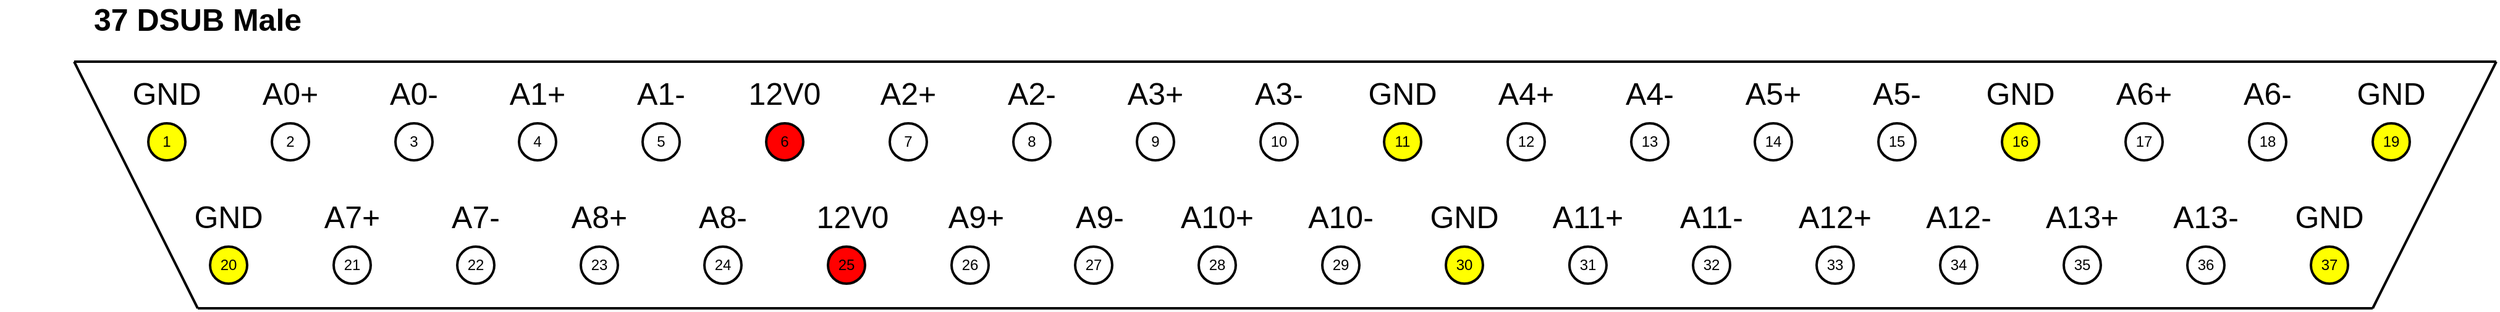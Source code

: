 <mxfile version="24.6.1" type="device">
  <diagram name="페이지-1" id="QfeLOIcIpbCTp8vrxc47">
    <mxGraphModel dx="2035" dy="1385" grid="1" gridSize="10" guides="1" tooltips="1" connect="1" arrows="1" fold="1" page="1" pageScale="1" pageWidth="1654" pageHeight="1169" math="0" shadow="0">
      <root>
        <mxCell id="0" />
        <mxCell id="1" parent="0" />
        <mxCell id="PtanhiVUjZCCaY57AvYd-1" value="1" style="ellipse;whiteSpace=wrap;html=1;aspect=fixed;strokeWidth=2;fillColor=#FFFF00;" vertex="1" parent="1">
          <mxGeometry x="500" y="250" width="30" height="30" as="geometry" />
        </mxCell>
        <mxCell id="PtanhiVUjZCCaY57AvYd-2" value="2" style="ellipse;whiteSpace=wrap;html=1;aspect=fixed;strokeWidth=2;" vertex="1" parent="1">
          <mxGeometry x="600" y="250" width="30" height="30" as="geometry" />
        </mxCell>
        <mxCell id="PtanhiVUjZCCaY57AvYd-3" value="20" style="ellipse;whiteSpace=wrap;html=1;aspect=fixed;strokeWidth=2;fillColor=#FFFF00;" vertex="1" parent="1">
          <mxGeometry x="550" y="350" width="30" height="30" as="geometry" />
        </mxCell>
        <mxCell id="PtanhiVUjZCCaY57AvYd-4" value="21" style="ellipse;whiteSpace=wrap;html=1;aspect=fixed;strokeWidth=2;" vertex="1" parent="1">
          <mxGeometry x="650" y="350" width="30" height="30" as="geometry" />
        </mxCell>
        <mxCell id="PtanhiVUjZCCaY57AvYd-6" value="3" style="ellipse;whiteSpace=wrap;html=1;aspect=fixed;strokeWidth=2;" vertex="1" parent="1">
          <mxGeometry x="700" y="250" width="30" height="30" as="geometry" />
        </mxCell>
        <mxCell id="PtanhiVUjZCCaY57AvYd-7" value="4" style="ellipse;whiteSpace=wrap;html=1;aspect=fixed;strokeWidth=2;" vertex="1" parent="1">
          <mxGeometry x="800" y="250" width="30" height="30" as="geometry" />
        </mxCell>
        <mxCell id="PtanhiVUjZCCaY57AvYd-8" value="22" style="ellipse;whiteSpace=wrap;html=1;aspect=fixed;strokeWidth=2;" vertex="1" parent="1">
          <mxGeometry x="750" y="350" width="30" height="30" as="geometry" />
        </mxCell>
        <mxCell id="PtanhiVUjZCCaY57AvYd-9" value="23" style="ellipse;whiteSpace=wrap;html=1;aspect=fixed;strokeWidth=2;" vertex="1" parent="1">
          <mxGeometry x="850" y="350" width="30" height="30" as="geometry" />
        </mxCell>
        <mxCell id="PtanhiVUjZCCaY57AvYd-10" value="5" style="ellipse;whiteSpace=wrap;html=1;aspect=fixed;strokeWidth=2;" vertex="1" parent="1">
          <mxGeometry x="900" y="250" width="30" height="30" as="geometry" />
        </mxCell>
        <mxCell id="PtanhiVUjZCCaY57AvYd-11" value="24" style="ellipse;whiteSpace=wrap;html=1;aspect=fixed;strokeWidth=2;" vertex="1" parent="1">
          <mxGeometry x="950" y="350" width="30" height="30" as="geometry" />
        </mxCell>
        <mxCell id="PtanhiVUjZCCaY57AvYd-12" value="6" style="ellipse;whiteSpace=wrap;html=1;aspect=fixed;strokeWidth=2;fillColor=#FF0000;" vertex="1" parent="1">
          <mxGeometry x="1000" y="250" width="30" height="30" as="geometry" />
        </mxCell>
        <mxCell id="PtanhiVUjZCCaY57AvYd-13" value="7" style="ellipse;whiteSpace=wrap;html=1;aspect=fixed;strokeWidth=2;" vertex="1" parent="1">
          <mxGeometry x="1100" y="250" width="30" height="30" as="geometry" />
        </mxCell>
        <mxCell id="PtanhiVUjZCCaY57AvYd-14" value="25" style="ellipse;whiteSpace=wrap;html=1;aspect=fixed;strokeWidth=2;fillColor=#FF0000;" vertex="1" parent="1">
          <mxGeometry x="1050" y="350" width="30" height="30" as="geometry" />
        </mxCell>
        <mxCell id="PtanhiVUjZCCaY57AvYd-15" value="26" style="ellipse;whiteSpace=wrap;html=1;aspect=fixed;strokeWidth=2;" vertex="1" parent="1">
          <mxGeometry x="1150" y="350" width="30" height="30" as="geometry" />
        </mxCell>
        <mxCell id="PtanhiVUjZCCaY57AvYd-16" value="27" style="ellipse;whiteSpace=wrap;html=1;aspect=fixed;strokeWidth=2;" vertex="1" parent="1">
          <mxGeometry x="1250" y="350" width="30" height="30" as="geometry" />
        </mxCell>
        <mxCell id="PtanhiVUjZCCaY57AvYd-17" value="9" style="ellipse;whiteSpace=wrap;html=1;aspect=fixed;strokeWidth=2;" vertex="1" parent="1">
          <mxGeometry x="1300" y="250" width="30" height="30" as="geometry" />
        </mxCell>
        <mxCell id="PtanhiVUjZCCaY57AvYd-18" value="10" style="ellipse;whiteSpace=wrap;html=1;aspect=fixed;strokeWidth=2;" vertex="1" parent="1">
          <mxGeometry x="1400" y="250" width="30" height="30" as="geometry" />
        </mxCell>
        <mxCell id="PtanhiVUjZCCaY57AvYd-19" value="28" style="ellipse;whiteSpace=wrap;html=1;aspect=fixed;strokeWidth=2;" vertex="1" parent="1">
          <mxGeometry x="1350" y="350" width="30" height="30" as="geometry" />
        </mxCell>
        <mxCell id="PtanhiVUjZCCaY57AvYd-20" value="29" style="ellipse;whiteSpace=wrap;html=1;aspect=fixed;strokeWidth=2;" vertex="1" parent="1">
          <mxGeometry x="1450" y="350" width="30" height="30" as="geometry" />
        </mxCell>
        <mxCell id="PtanhiVUjZCCaY57AvYd-21" value="11" style="ellipse;whiteSpace=wrap;html=1;aspect=fixed;strokeWidth=2;fillColor=#FFFF00;" vertex="1" parent="1">
          <mxGeometry x="1500" y="250" width="30" height="30" as="geometry" />
        </mxCell>
        <mxCell id="PtanhiVUjZCCaY57AvYd-22" value="30" style="ellipse;whiteSpace=wrap;html=1;aspect=fixed;strokeWidth=2;fillColor=#FFFF00;" vertex="1" parent="1">
          <mxGeometry x="1550" y="350" width="30" height="30" as="geometry" />
        </mxCell>
        <mxCell id="PtanhiVUjZCCaY57AvYd-23" value="12" style="ellipse;whiteSpace=wrap;html=1;aspect=fixed;strokeWidth=2;" vertex="1" parent="1">
          <mxGeometry x="1600" y="250" width="30" height="30" as="geometry" />
        </mxCell>
        <mxCell id="PtanhiVUjZCCaY57AvYd-24" value="13" style="ellipse;whiteSpace=wrap;html=1;aspect=fixed;strokeWidth=2;" vertex="1" parent="1">
          <mxGeometry x="1700" y="250" width="30" height="30" as="geometry" />
        </mxCell>
        <mxCell id="PtanhiVUjZCCaY57AvYd-25" value="31" style="ellipse;whiteSpace=wrap;html=1;aspect=fixed;strokeWidth=2;" vertex="1" parent="1">
          <mxGeometry x="1650" y="350" width="30" height="30" as="geometry" />
        </mxCell>
        <mxCell id="PtanhiVUjZCCaY57AvYd-26" value="32" style="ellipse;whiteSpace=wrap;html=1;aspect=fixed;strokeWidth=2;fillColor=#FFFFFF;" vertex="1" parent="1">
          <mxGeometry x="1750" y="350" width="30" height="30" as="geometry" />
        </mxCell>
        <mxCell id="PtanhiVUjZCCaY57AvYd-27" value="8" style="ellipse;whiteSpace=wrap;html=1;aspect=fixed;strokeWidth=2;" vertex="1" parent="1">
          <mxGeometry x="1200" y="250" width="30" height="30" as="geometry" />
        </mxCell>
        <mxCell id="PtanhiVUjZCCaY57AvYd-28" value="15" style="ellipse;whiteSpace=wrap;html=1;aspect=fixed;strokeWidth=2;" vertex="1" parent="1">
          <mxGeometry x="1900" y="250" width="30" height="30" as="geometry" />
        </mxCell>
        <mxCell id="PtanhiVUjZCCaY57AvYd-29" value="16" style="ellipse;whiteSpace=wrap;html=1;aspect=fixed;strokeWidth=2;fillColor=#FFFF00;" vertex="1" parent="1">
          <mxGeometry x="2000" y="250" width="30" height="30" as="geometry" />
        </mxCell>
        <mxCell id="PtanhiVUjZCCaY57AvYd-30" value="34" style="ellipse;whiteSpace=wrap;html=1;aspect=fixed;strokeWidth=2;" vertex="1" parent="1">
          <mxGeometry x="1950" y="350" width="30" height="30" as="geometry" />
        </mxCell>
        <mxCell id="PtanhiVUjZCCaY57AvYd-31" value="35" style="ellipse;whiteSpace=wrap;html=1;aspect=fixed;strokeWidth=2;" vertex="1" parent="1">
          <mxGeometry x="2050" y="350" width="30" height="30" as="geometry" />
        </mxCell>
        <mxCell id="PtanhiVUjZCCaY57AvYd-32" value="17" style="ellipse;whiteSpace=wrap;html=1;aspect=fixed;strokeWidth=2;" vertex="1" parent="1">
          <mxGeometry x="2100" y="250" width="30" height="30" as="geometry" />
        </mxCell>
        <mxCell id="PtanhiVUjZCCaY57AvYd-33" value="36" style="ellipse;whiteSpace=wrap;html=1;aspect=fixed;strokeWidth=2;" vertex="1" parent="1">
          <mxGeometry x="2150" y="350" width="30" height="30" as="geometry" />
        </mxCell>
        <mxCell id="PtanhiVUjZCCaY57AvYd-34" value="18" style="ellipse;whiteSpace=wrap;html=1;aspect=fixed;strokeWidth=2;" vertex="1" parent="1">
          <mxGeometry x="2200" y="250" width="30" height="30" as="geometry" />
        </mxCell>
        <mxCell id="PtanhiVUjZCCaY57AvYd-35" value="19" style="ellipse;whiteSpace=wrap;html=1;aspect=fixed;strokeWidth=2;fillColor=#FFFF00;" vertex="1" parent="1">
          <mxGeometry x="2300" y="250" width="30" height="30" as="geometry" />
        </mxCell>
        <mxCell id="PtanhiVUjZCCaY57AvYd-36" value="37" style="ellipse;whiteSpace=wrap;html=1;aspect=fixed;strokeWidth=2;fillColor=#FFFF00;" vertex="1" parent="1">
          <mxGeometry x="2250" y="350" width="30" height="30" as="geometry" />
        </mxCell>
        <mxCell id="PtanhiVUjZCCaY57AvYd-50" value="14" style="ellipse;whiteSpace=wrap;html=1;aspect=fixed;strokeWidth=2;" vertex="1" parent="1">
          <mxGeometry x="1800" y="250" width="30" height="30" as="geometry" />
        </mxCell>
        <mxCell id="PtanhiVUjZCCaY57AvYd-51" value="33" style="ellipse;whiteSpace=wrap;html=1;aspect=fixed;strokeWidth=2;" vertex="1" parent="1">
          <mxGeometry x="1850" y="350" width="30" height="30" as="geometry" />
        </mxCell>
        <mxCell id="PtanhiVUjZCCaY57AvYd-52" value="&lt;b&gt;&lt;font style=&quot;font-size: 25px;&quot;&gt;37 DSUB Male&lt;/font&gt;&lt;/b&gt;" style="text;html=1;align=center;verticalAlign=middle;whiteSpace=wrap;rounded=0;" vertex="1" parent="1">
          <mxGeometry x="380" y="150" width="320" height="30" as="geometry" />
        </mxCell>
        <mxCell id="PtanhiVUjZCCaY57AvYd-53" value="&lt;span&gt;&lt;font style=&quot;font-size: 25px;&quot;&gt;GND&lt;/font&gt;&lt;/span&gt;" style="text;html=1;align=center;verticalAlign=middle;whiteSpace=wrap;rounded=0;fontStyle=0" vertex="1" parent="1">
          <mxGeometry x="475" y="210" width="80" height="30" as="geometry" />
        </mxCell>
        <mxCell id="PtanhiVUjZCCaY57AvYd-54" value="&lt;span&gt;&lt;font style=&quot;font-size: 25px;&quot;&gt;GND&lt;/font&gt;&lt;/span&gt;" style="text;html=1;align=center;verticalAlign=middle;whiteSpace=wrap;rounded=0;fontStyle=0" vertex="1" parent="1">
          <mxGeometry x="525" y="310" width="80" height="30" as="geometry" />
        </mxCell>
        <mxCell id="PtanhiVUjZCCaY57AvYd-55" value="&lt;span&gt;&lt;font style=&quot;font-size: 25px;&quot;&gt;GND&lt;/font&gt;&lt;/span&gt;" style="text;html=1;align=center;verticalAlign=middle;whiteSpace=wrap;rounded=0;fontStyle=0" vertex="1" parent="1">
          <mxGeometry x="2275" y="210" width="80" height="30" as="geometry" />
        </mxCell>
        <mxCell id="PtanhiVUjZCCaY57AvYd-56" value="&lt;span&gt;&lt;font style=&quot;font-size: 25px;&quot;&gt;GND&lt;/font&gt;&lt;/span&gt;" style="text;html=1;align=center;verticalAlign=middle;whiteSpace=wrap;rounded=0;fontStyle=0" vertex="1" parent="1">
          <mxGeometry x="2225" y="310" width="80" height="30" as="geometry" />
        </mxCell>
        <mxCell id="PtanhiVUjZCCaY57AvYd-57" value="&lt;span&gt;&lt;font style=&quot;font-size: 25px;&quot;&gt;A0+&lt;/font&gt;&lt;/span&gt;" style="text;html=1;align=center;verticalAlign=middle;whiteSpace=wrap;rounded=0;fontStyle=0" vertex="1" parent="1">
          <mxGeometry x="575" y="210" width="80" height="30" as="geometry" />
        </mxCell>
        <mxCell id="PtanhiVUjZCCaY57AvYd-58" value="&lt;span&gt;&lt;font style=&quot;font-size: 25px;&quot;&gt;A0-&lt;/font&gt;&lt;/span&gt;" style="text;html=1;align=center;verticalAlign=middle;whiteSpace=wrap;rounded=0;fontStyle=0" vertex="1" parent="1">
          <mxGeometry x="675" y="210" width="80" height="30" as="geometry" />
        </mxCell>
        <mxCell id="PtanhiVUjZCCaY57AvYd-59" value="&lt;span style=&quot;font-size: 25px;&quot;&gt;A7-&lt;/span&gt;" style="text;html=1;align=center;verticalAlign=middle;whiteSpace=wrap;rounded=0;fontStyle=0" vertex="1" parent="1">
          <mxGeometry x="725" y="310" width="80" height="30" as="geometry" />
        </mxCell>
        <mxCell id="PtanhiVUjZCCaY57AvYd-60" value="&lt;span&gt;&lt;font style=&quot;font-size: 25px;&quot;&gt;A7+&lt;/font&gt;&lt;/span&gt;" style="text;html=1;align=center;verticalAlign=middle;whiteSpace=wrap;rounded=0;fontStyle=0" vertex="1" parent="1">
          <mxGeometry x="625" y="310" width="80" height="30" as="geometry" />
        </mxCell>
        <mxCell id="PtanhiVUjZCCaY57AvYd-61" value="&lt;span style=&quot;font-size: 25px;&quot;&gt;A1+&lt;/span&gt;" style="text;html=1;align=center;verticalAlign=middle;whiteSpace=wrap;rounded=0;fontStyle=0" vertex="1" parent="1">
          <mxGeometry x="775" y="210" width="80" height="30" as="geometry" />
        </mxCell>
        <mxCell id="PtanhiVUjZCCaY57AvYd-62" value="&lt;span&gt;&lt;font style=&quot;font-size: 25px;&quot;&gt;A8+&lt;/font&gt;&lt;/span&gt;" style="text;html=1;align=center;verticalAlign=middle;whiteSpace=wrap;rounded=0;fontStyle=0" vertex="1" parent="1">
          <mxGeometry x="825" y="310" width="80" height="30" as="geometry" />
        </mxCell>
        <mxCell id="PtanhiVUjZCCaY57AvYd-63" value="&lt;span&gt;&lt;font style=&quot;font-size: 25px;&quot;&gt;A1-&lt;/font&gt;&lt;/span&gt;" style="text;html=1;align=center;verticalAlign=middle;whiteSpace=wrap;rounded=0;fontStyle=0" vertex="1" parent="1">
          <mxGeometry x="875" y="210" width="80" height="30" as="geometry" />
        </mxCell>
        <mxCell id="PtanhiVUjZCCaY57AvYd-64" value="&lt;span style=&quot;font-size: 25px;&quot;&gt;12V0&lt;/span&gt;" style="text;html=1;align=center;verticalAlign=middle;whiteSpace=wrap;rounded=0;fontStyle=0" vertex="1" parent="1">
          <mxGeometry x="975" y="210" width="80" height="30" as="geometry" />
        </mxCell>
        <mxCell id="PtanhiVUjZCCaY57AvYd-65" value="&lt;span style=&quot;font-size: 25px;&quot;&gt;A2+&lt;/span&gt;" style="text;html=1;align=center;verticalAlign=middle;whiteSpace=wrap;rounded=0;fontStyle=0" vertex="1" parent="1">
          <mxGeometry x="1075" y="210" width="80" height="30" as="geometry" />
        </mxCell>
        <mxCell id="PtanhiVUjZCCaY57AvYd-66" value="&lt;span style=&quot;font-size: 25px;&quot;&gt;A2-&lt;/span&gt;" style="text;html=1;align=center;verticalAlign=middle;whiteSpace=wrap;rounded=0;fontStyle=0" vertex="1" parent="1">
          <mxGeometry x="1175" y="210" width="80" height="30" as="geometry" />
        </mxCell>
        <mxCell id="PtanhiVUjZCCaY57AvYd-67" value="&lt;span style=&quot;font-size: 25px;&quot;&gt;A3+&lt;/span&gt;" style="text;html=1;align=center;verticalAlign=middle;whiteSpace=wrap;rounded=0;fontStyle=0" vertex="1" parent="1">
          <mxGeometry x="1275" y="210" width="80" height="30" as="geometry" />
        </mxCell>
        <mxCell id="PtanhiVUjZCCaY57AvYd-68" value="&lt;span style=&quot;font-size: 25px;&quot;&gt;A3-&lt;/span&gt;" style="text;html=1;align=center;verticalAlign=middle;whiteSpace=wrap;rounded=0;fontStyle=0" vertex="1" parent="1">
          <mxGeometry x="1375" y="210" width="80" height="30" as="geometry" />
        </mxCell>
        <mxCell id="PtanhiVUjZCCaY57AvYd-69" value="&lt;span style=&quot;font-size: 25px;&quot;&gt;GND&lt;/span&gt;" style="text;html=1;align=center;verticalAlign=middle;whiteSpace=wrap;rounded=0;fontStyle=0" vertex="1" parent="1">
          <mxGeometry x="1475" y="210" width="80" height="30" as="geometry" />
        </mxCell>
        <mxCell id="PtanhiVUjZCCaY57AvYd-70" value="&lt;span style=&quot;font-size: 25px;&quot;&gt;A4+&lt;/span&gt;" style="text;html=1;align=center;verticalAlign=middle;whiteSpace=wrap;rounded=0;fontStyle=0" vertex="1" parent="1">
          <mxGeometry x="1575" y="210" width="80" height="30" as="geometry" />
        </mxCell>
        <mxCell id="PtanhiVUjZCCaY57AvYd-71" value="&lt;span style=&quot;font-size: 25px;&quot;&gt;A4-&lt;/span&gt;" style="text;html=1;align=center;verticalAlign=middle;whiteSpace=wrap;rounded=0;fontStyle=0" vertex="1" parent="1">
          <mxGeometry x="1675" y="210" width="80" height="30" as="geometry" />
        </mxCell>
        <mxCell id="PtanhiVUjZCCaY57AvYd-72" value="&lt;span style=&quot;font-size: 25px;&quot;&gt;A5+&lt;/span&gt;" style="text;html=1;align=center;verticalAlign=middle;whiteSpace=wrap;rounded=0;fontStyle=0" vertex="1" parent="1">
          <mxGeometry x="1775" y="210" width="80" height="30" as="geometry" />
        </mxCell>
        <mxCell id="PtanhiVUjZCCaY57AvYd-73" value="&lt;span style=&quot;font-size: 25px;&quot;&gt;A5-&lt;/span&gt;" style="text;html=1;align=center;verticalAlign=middle;whiteSpace=wrap;rounded=0;fontStyle=0" vertex="1" parent="1">
          <mxGeometry x="1875" y="210" width="80" height="30" as="geometry" />
        </mxCell>
        <mxCell id="PtanhiVUjZCCaY57AvYd-74" value="&lt;span style=&quot;font-size: 25px;&quot;&gt;GND&lt;/span&gt;" style="text;html=1;align=center;verticalAlign=middle;whiteSpace=wrap;rounded=0;fontStyle=0" vertex="1" parent="1">
          <mxGeometry x="1975" y="210" width="80" height="30" as="geometry" />
        </mxCell>
        <mxCell id="PtanhiVUjZCCaY57AvYd-75" value="&lt;span style=&quot;font-size: 25px;&quot;&gt;A6-&lt;/span&gt;" style="text;html=1;align=center;verticalAlign=middle;whiteSpace=wrap;rounded=0;fontStyle=0" vertex="1" parent="1">
          <mxGeometry x="2175" y="210" width="80" height="30" as="geometry" />
        </mxCell>
        <mxCell id="PtanhiVUjZCCaY57AvYd-76" value="&lt;span style=&quot;font-size: 25px;&quot;&gt;A6+&lt;/span&gt;" style="text;html=1;align=center;verticalAlign=middle;whiteSpace=wrap;rounded=0;fontStyle=0" vertex="1" parent="1">
          <mxGeometry x="2075" y="210" width="80" height="30" as="geometry" />
        </mxCell>
        <mxCell id="PtanhiVUjZCCaY57AvYd-77" value="&lt;span&gt;&lt;font style=&quot;font-size: 25px;&quot;&gt;A8-&lt;/font&gt;&lt;/span&gt;" style="text;html=1;align=center;verticalAlign=middle;whiteSpace=wrap;rounded=0;fontStyle=0" vertex="1" parent="1">
          <mxGeometry x="925" y="310" width="80" height="30" as="geometry" />
        </mxCell>
        <mxCell id="PtanhiVUjZCCaY57AvYd-78" value="&lt;span&gt;&lt;font style=&quot;font-size: 25px;&quot;&gt;A9+&lt;/font&gt;&lt;/span&gt;" style="text;html=1;align=center;verticalAlign=middle;whiteSpace=wrap;rounded=0;fontStyle=0" vertex="1" parent="1">
          <mxGeometry x="1130" y="310" width="80" height="30" as="geometry" />
        </mxCell>
        <mxCell id="PtanhiVUjZCCaY57AvYd-79" value="&lt;span style=&quot;font-size: 25px;&quot;&gt;12V0&lt;/span&gt;" style="text;html=1;align=center;verticalAlign=middle;whiteSpace=wrap;rounded=0;fontStyle=0" vertex="1" parent="1">
          <mxGeometry x="1030" y="310" width="80" height="30" as="geometry" />
        </mxCell>
        <mxCell id="PtanhiVUjZCCaY57AvYd-80" value="&lt;span&gt;&lt;font style=&quot;font-size: 25px;&quot;&gt;A9-&lt;/font&gt;&lt;/span&gt;" style="text;html=1;align=center;verticalAlign=middle;whiteSpace=wrap;rounded=0;fontStyle=0" vertex="1" parent="1">
          <mxGeometry x="1230" y="310" width="80" height="30" as="geometry" />
        </mxCell>
        <mxCell id="PtanhiVUjZCCaY57AvYd-81" value="&lt;span style=&quot;font-size: 25px;&quot;&gt;A10+&lt;/span&gt;" style="text;html=1;align=center;verticalAlign=middle;whiteSpace=wrap;rounded=0;fontStyle=0" vertex="1" parent="1">
          <mxGeometry x="1325" y="310" width="80" height="30" as="geometry" />
        </mxCell>
        <mxCell id="PtanhiVUjZCCaY57AvYd-82" value="&lt;span style=&quot;font-size: 25px;&quot;&gt;GND&lt;/span&gt;" style="text;html=1;align=center;verticalAlign=middle;whiteSpace=wrap;rounded=0;fontStyle=0" vertex="1" parent="1">
          <mxGeometry x="1525" y="310" width="80" height="30" as="geometry" />
        </mxCell>
        <mxCell id="PtanhiVUjZCCaY57AvYd-83" value="&lt;span style=&quot;font-size: 25px;&quot;&gt;A10-&lt;/span&gt;" style="text;html=1;align=center;verticalAlign=middle;whiteSpace=wrap;rounded=0;fontStyle=0" vertex="1" parent="1">
          <mxGeometry x="1425" y="310" width="80" height="30" as="geometry" />
        </mxCell>
        <mxCell id="PtanhiVUjZCCaY57AvYd-84" value="&lt;span style=&quot;font-size: 25px;&quot;&gt;A11+&lt;/span&gt;" style="text;html=1;align=center;verticalAlign=middle;whiteSpace=wrap;rounded=0;fontStyle=0" vertex="1" parent="1">
          <mxGeometry x="1625" y="310" width="80" height="30" as="geometry" />
        </mxCell>
        <mxCell id="PtanhiVUjZCCaY57AvYd-85" value="&lt;span&gt;&lt;font style=&quot;font-size: 25px;&quot;&gt;A11-&lt;/font&gt;&lt;/span&gt;" style="text;html=1;align=center;verticalAlign=middle;whiteSpace=wrap;rounded=0;fontStyle=0" vertex="1" parent="1">
          <mxGeometry x="1725" y="310" width="80" height="30" as="geometry" />
        </mxCell>
        <mxCell id="PtanhiVUjZCCaY57AvYd-86" value="&lt;span style=&quot;font-size: 25px;&quot;&gt;A12-&lt;/span&gt;" style="text;html=1;align=center;verticalAlign=middle;whiteSpace=wrap;rounded=0;fontStyle=0" vertex="1" parent="1">
          <mxGeometry x="1925" y="310" width="80" height="30" as="geometry" />
        </mxCell>
        <mxCell id="PtanhiVUjZCCaY57AvYd-87" value="&lt;span style=&quot;font-size: 25px;&quot;&gt;A12+&lt;/span&gt;" style="text;html=1;align=center;verticalAlign=middle;whiteSpace=wrap;rounded=0;fontStyle=0" vertex="1" parent="1">
          <mxGeometry x="1825" y="310" width="80" height="30" as="geometry" />
        </mxCell>
        <mxCell id="PtanhiVUjZCCaY57AvYd-88" value="&lt;span style=&quot;font-size: 25px;&quot;&gt;A13+&lt;/span&gt;" style="text;html=1;align=center;verticalAlign=middle;whiteSpace=wrap;rounded=0;fontStyle=0" vertex="1" parent="1">
          <mxGeometry x="2025" y="310" width="80" height="30" as="geometry" />
        </mxCell>
        <mxCell id="PtanhiVUjZCCaY57AvYd-89" value="&lt;span style=&quot;font-size: 25px;&quot;&gt;A13-&lt;/span&gt;" style="text;html=1;align=center;verticalAlign=middle;whiteSpace=wrap;rounded=0;fontStyle=0" vertex="1" parent="1">
          <mxGeometry x="2125" y="310" width="80" height="30" as="geometry" />
        </mxCell>
        <mxCell id="PtanhiVUjZCCaY57AvYd-90" value="" style="endArrow=none;html=1;rounded=0;strokeWidth=2;" edge="1" parent="1">
          <mxGeometry width="50" height="50" relative="1" as="geometry">
            <mxPoint x="540" y="400" as="sourcePoint" />
            <mxPoint x="2300" y="400" as="targetPoint" />
          </mxGeometry>
        </mxCell>
        <mxCell id="PtanhiVUjZCCaY57AvYd-91" value="" style="endArrow=none;html=1;rounded=0;strokeWidth=2;" edge="1" parent="1">
          <mxGeometry width="50" height="50" relative="1" as="geometry">
            <mxPoint x="440" y="200" as="sourcePoint" />
            <mxPoint x="2400" y="200" as="targetPoint" />
          </mxGeometry>
        </mxCell>
        <mxCell id="PtanhiVUjZCCaY57AvYd-93" value="" style="endArrow=none;html=1;rounded=0;strokeWidth=2;" edge="1" parent="1">
          <mxGeometry width="50" height="50" relative="1" as="geometry">
            <mxPoint x="440" y="200" as="sourcePoint" />
            <mxPoint x="540" y="400" as="targetPoint" />
          </mxGeometry>
        </mxCell>
        <mxCell id="PtanhiVUjZCCaY57AvYd-94" value="" style="endArrow=none;html=1;rounded=0;strokeWidth=2;" edge="1" parent="1">
          <mxGeometry width="50" height="50" relative="1" as="geometry">
            <mxPoint x="2400" y="200" as="sourcePoint" />
            <mxPoint x="2300" y="400" as="targetPoint" />
          </mxGeometry>
        </mxCell>
      </root>
    </mxGraphModel>
  </diagram>
</mxfile>
